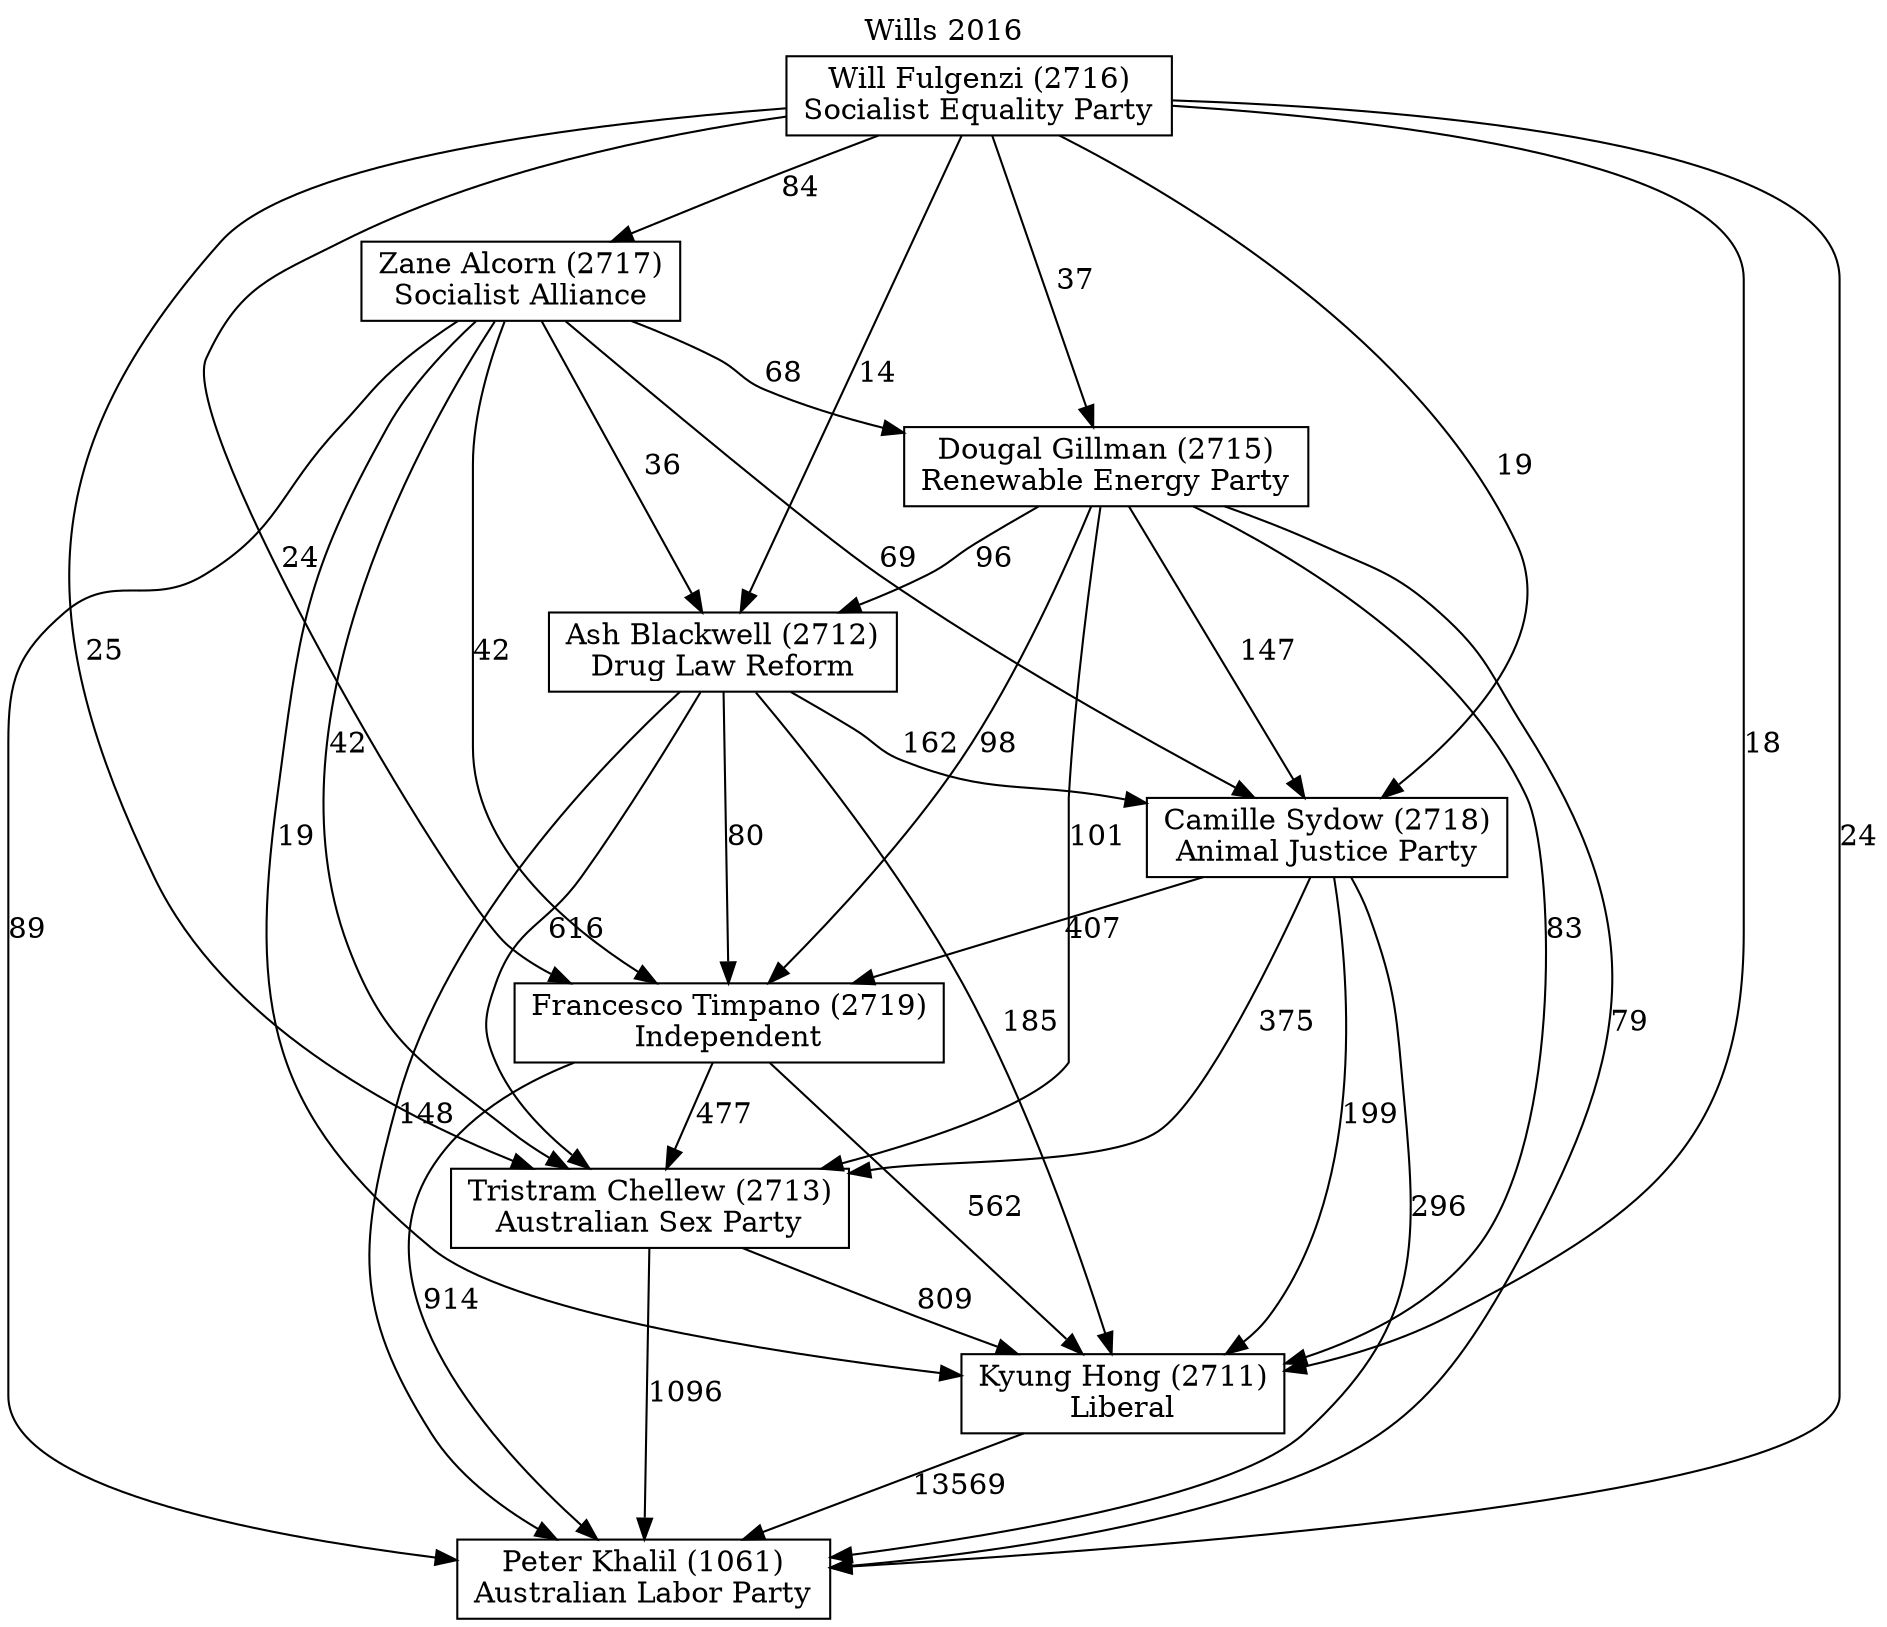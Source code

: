 // House preference flow
digraph "Peter Khalil (1061)_Wills_2016" {
	graph [label="Wills 2016" labelloc=t mclimit=10]
	node [shape=box]
	"Camille Sydow (2718)" [label="Camille Sydow (2718)
Animal Justice Party"]
	"Francesco Timpano (2719)" [label="Francesco Timpano (2719)
Independent"]
	"Ash Blackwell (2712)" [label="Ash Blackwell (2712)
Drug Law Reform"]
	"Dougal Gillman (2715)" [label="Dougal Gillman (2715)
Renewable Energy Party"]
	"Will Fulgenzi (2716)" [label="Will Fulgenzi (2716)
Socialist Equality Party"]
	"Kyung Hong (2711)" [label="Kyung Hong (2711)
Liberal"]
	"Peter Khalil (1061)" [label="Peter Khalil (1061)
Australian Labor Party"]
	"Zane Alcorn (2717)" [label="Zane Alcorn (2717)
Socialist Alliance"]
	"Tristram Chellew (2713)" [label="Tristram Chellew (2713)
Australian Sex Party"]
	"Tristram Chellew (2713)" -> "Kyung Hong (2711)" [label=809]
	"Ash Blackwell (2712)" -> "Camille Sydow (2718)" [label=162]
	"Zane Alcorn (2717)" -> "Kyung Hong (2711)" [label=19]
	"Zane Alcorn (2717)" -> "Camille Sydow (2718)" [label=69]
	"Dougal Gillman (2715)" -> "Francesco Timpano (2719)" [label=98]
	"Kyung Hong (2711)" -> "Peter Khalil (1061)" [label=13569]
	"Camille Sydow (2718)" -> "Kyung Hong (2711)" [label=199]
	"Camille Sydow (2718)" -> "Tristram Chellew (2713)" [label=375]
	"Ash Blackwell (2712)" -> "Peter Khalil (1061)" [label=148]
	"Ash Blackwell (2712)" -> "Kyung Hong (2711)" [label=185]
	"Dougal Gillman (2715)" -> "Peter Khalil (1061)" [label=79]
	"Will Fulgenzi (2716)" -> "Ash Blackwell (2712)" [label=14]
	"Francesco Timpano (2719)" -> "Kyung Hong (2711)" [label=562]
	"Francesco Timpano (2719)" -> "Peter Khalil (1061)" [label=914]
	"Camille Sydow (2718)" -> "Peter Khalil (1061)" [label=296]
	"Will Fulgenzi (2716)" -> "Zane Alcorn (2717)" [label=84]
	"Camille Sydow (2718)" -> "Francesco Timpano (2719)" [label=407]
	"Tristram Chellew (2713)" -> "Peter Khalil (1061)" [label=1096]
	"Will Fulgenzi (2716)" -> "Peter Khalil (1061)" [label=24]
	"Zane Alcorn (2717)" -> "Dougal Gillman (2715)" [label=68]
	"Ash Blackwell (2712)" -> "Francesco Timpano (2719)" [label=80]
	"Zane Alcorn (2717)" -> "Ash Blackwell (2712)" [label=36]
	"Will Fulgenzi (2716)" -> "Camille Sydow (2718)" [label=19]
	"Dougal Gillman (2715)" -> "Camille Sydow (2718)" [label=147]
	"Francesco Timpano (2719)" -> "Tristram Chellew (2713)" [label=477]
	"Will Fulgenzi (2716)" -> "Tristram Chellew (2713)" [label=25]
	"Zane Alcorn (2717)" -> "Francesco Timpano (2719)" [label=42]
	"Zane Alcorn (2717)" -> "Tristram Chellew (2713)" [label=42]
	"Ash Blackwell (2712)" -> "Tristram Chellew (2713)" [label=616]
	"Dougal Gillman (2715)" -> "Kyung Hong (2711)" [label=83]
	"Will Fulgenzi (2716)" -> "Francesco Timpano (2719)" [label=24]
	"Dougal Gillman (2715)" -> "Ash Blackwell (2712)" [label=96]
	"Dougal Gillman (2715)" -> "Tristram Chellew (2713)" [label=101]
	"Will Fulgenzi (2716)" -> "Dougal Gillman (2715)" [label=37]
	"Zane Alcorn (2717)" -> "Peter Khalil (1061)" [label=89]
	"Will Fulgenzi (2716)" -> "Kyung Hong (2711)" [label=18]
}
